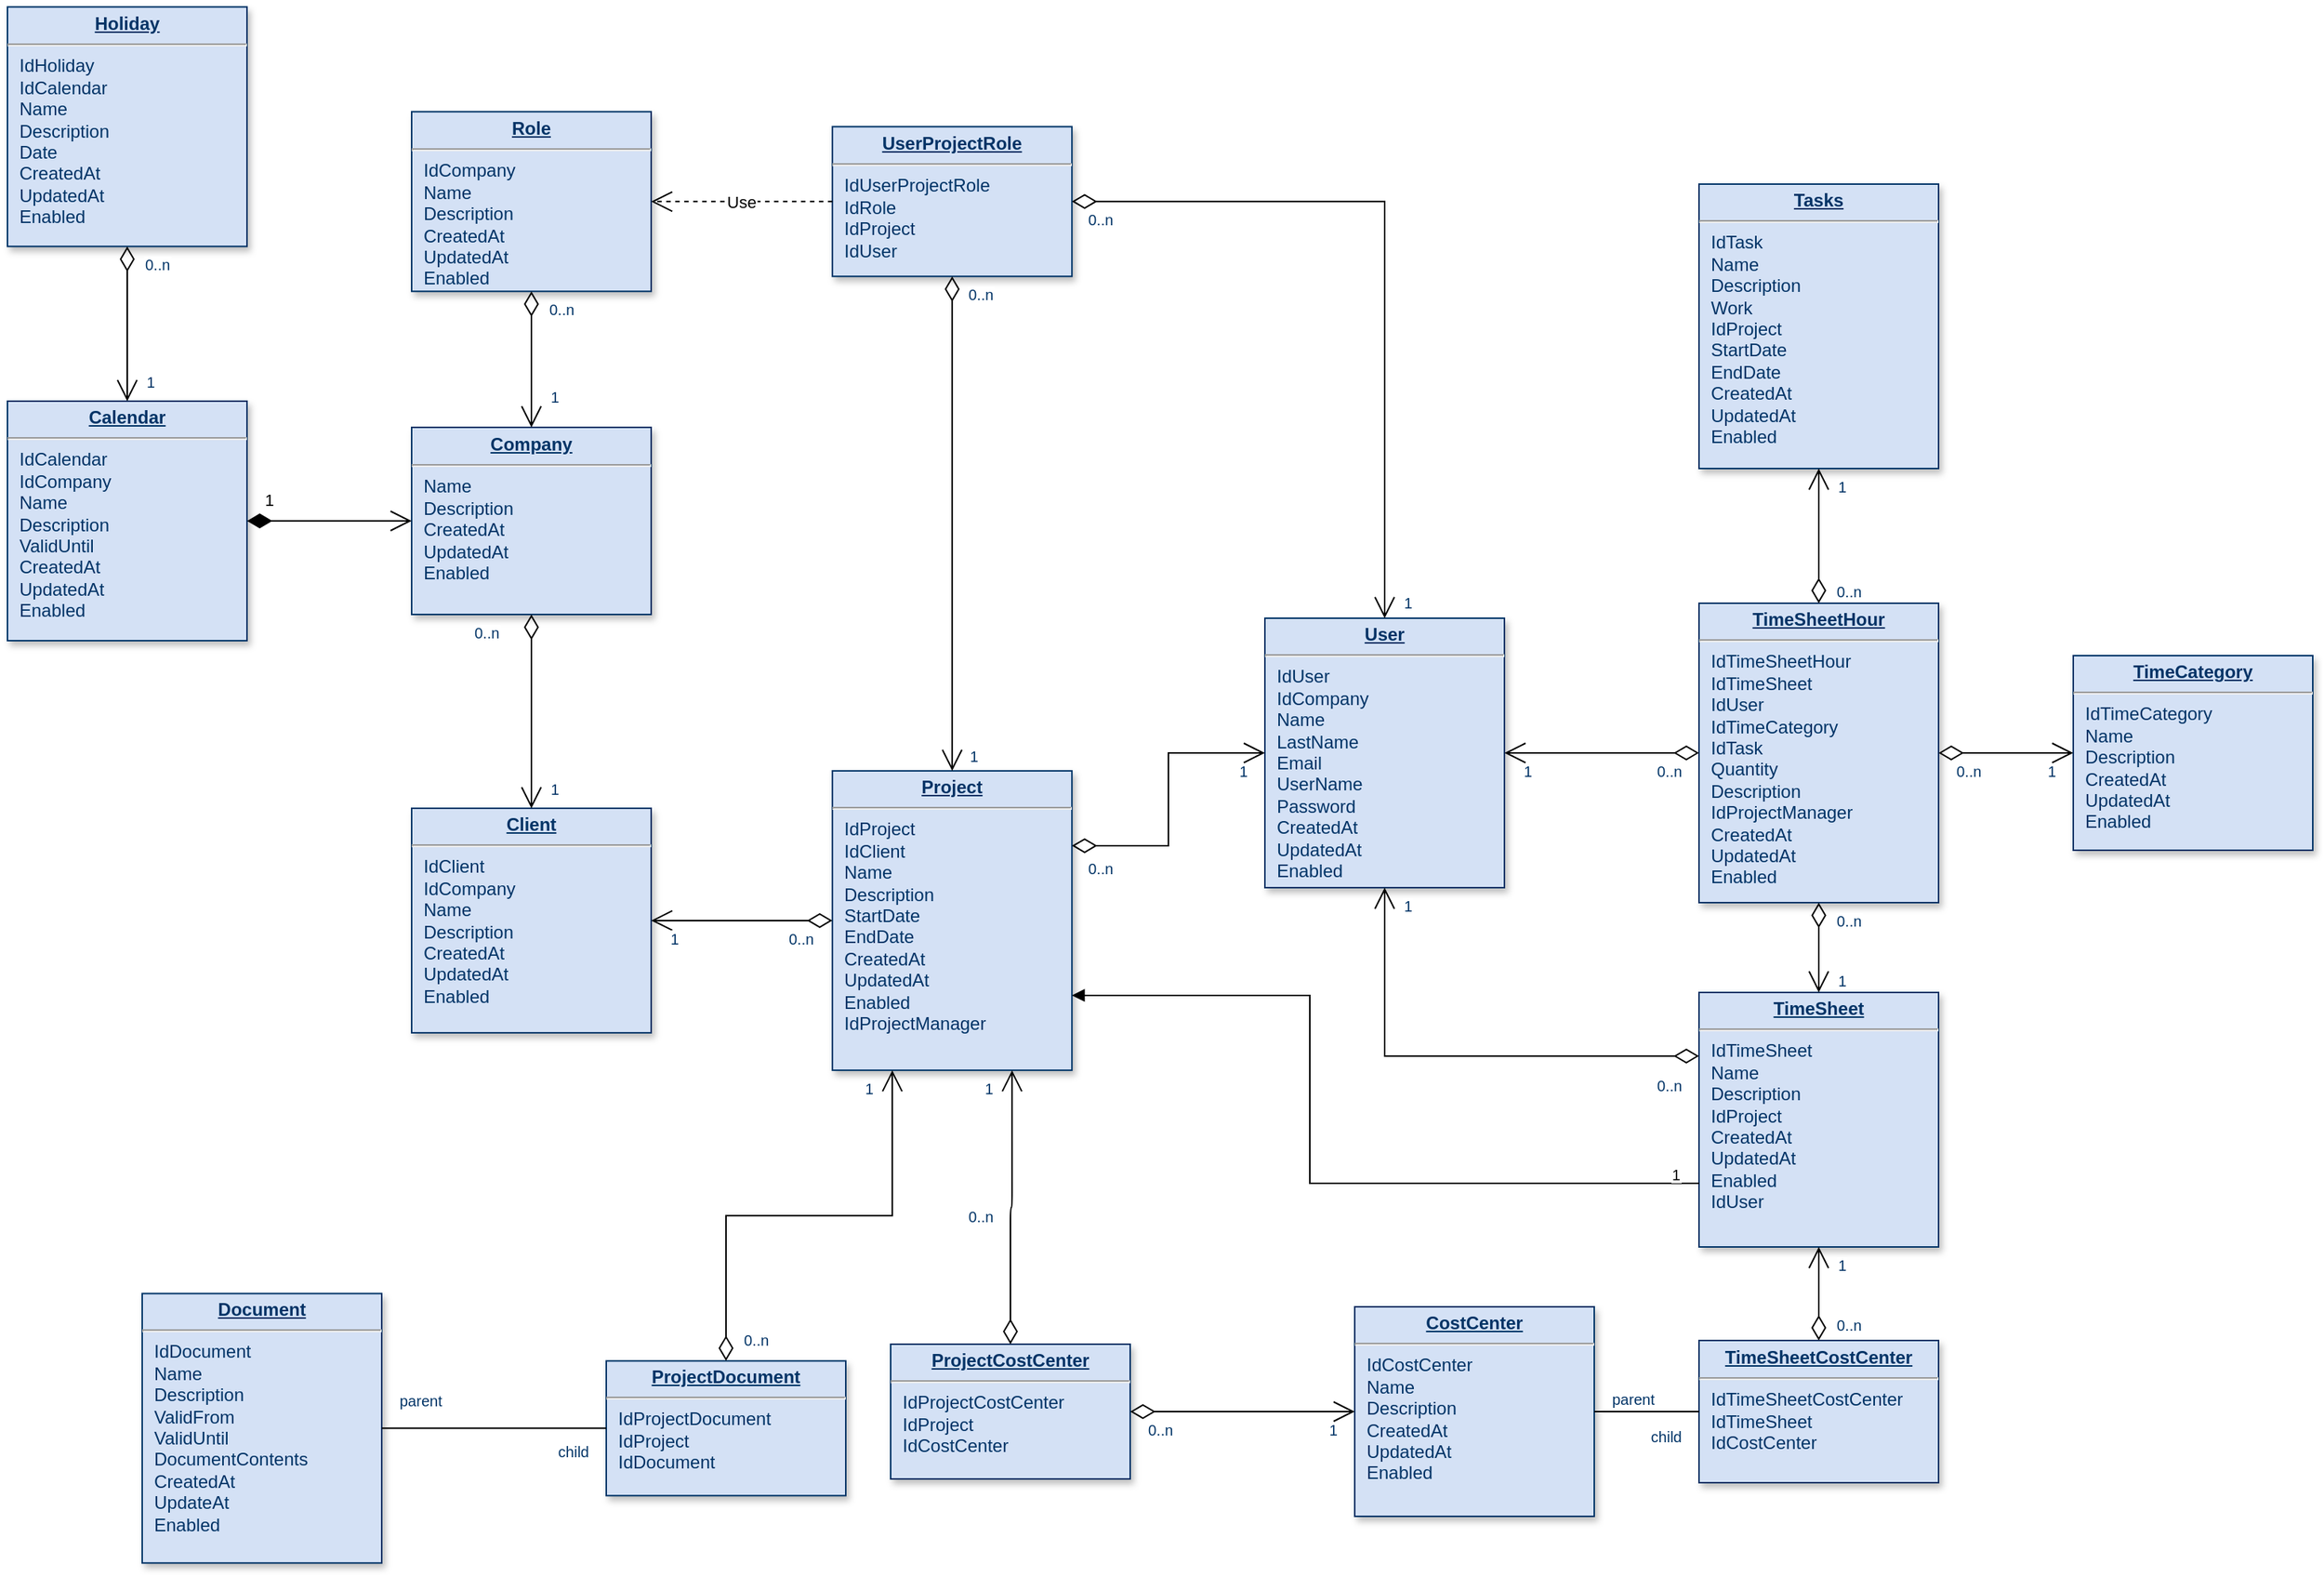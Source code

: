 <mxfile version="26.1.0" pages="3">
  <diagram id="Pd72219OY_eKcFHA6P90" name="template">
    <mxGraphModel dx="1434" dy="772" grid="1" gridSize="10" guides="1" tooltips="1" connect="1" arrows="1" fold="1" page="1" pageScale="1" pageWidth="827" pageHeight="1169" math="0" shadow="0">
      <root>
        <mxCell id="0" />
        <mxCell id="1" parent="0" />
        <mxCell id="LX1bfs59riSgKZ7wQhql-1" value="&lt;p style=&quot;margin: 0px; margin-top: 4px; text-align: center; text-decoration: underline;&quot;&gt;&lt;strong&gt;Role&lt;/strong&gt;&lt;/p&gt;&lt;hr /&gt;&lt;p style=&quot;margin: 0px; margin-left: 8px;&quot;&gt;IdCompany&lt;br /&gt;Name&lt;/p&gt;&lt;p style=&quot;margin: 0px; margin-left: 8px;&quot;&gt;Description&lt;/p&gt;&lt;p style=&quot;margin: 0px; margin-left: 8px;&quot;&gt;CreatedAt&lt;/p&gt;&lt;p style=&quot;margin: 0px; margin-left: 8px;&quot;&gt;UpdatedAt&lt;/p&gt;&lt;p style=&quot;margin: 0px; margin-left: 8px;&quot;&gt;Enabled&lt;/p&gt;" style="verticalAlign=top;align=left;overflow=fill;fontSize=12;fontFamily=Helvetica;html=1;strokeColor=#003366;shadow=1;fillColor=#D4E1F5;fontColor=#003366" vertex="1" parent="1">
          <mxGeometry x="310.0" y="91.64" width="160" height="120" as="geometry" />
        </mxCell>
        <mxCell id="LX1bfs59riSgKZ7wQhql-2" value="&lt;p style=&quot;margin: 0px; margin-top: 4px; text-align: center; text-decoration: underline;&quot;&gt;&lt;strong&gt;Company&lt;/strong&gt;&lt;/p&gt;&lt;hr /&gt;&lt;p style=&quot;margin: 0px; margin-left: 8px;&quot;&gt;Name&lt;/p&gt;&lt;p style=&quot;margin: 0px; margin-left: 8px;&quot;&gt;Description&lt;/p&gt;&lt;p style=&quot;margin: 0px; margin-left: 8px;&quot;&gt;CreatedAt&lt;/p&gt;&lt;p style=&quot;margin: 0px; margin-left: 8px;&quot;&gt;UpdatedAt&lt;/p&gt;&lt;p style=&quot;margin: 0px; margin-left: 8px;&quot;&gt;Enabled&lt;/p&gt;" style="verticalAlign=top;align=left;overflow=fill;fontSize=12;fontFamily=Helvetica;html=1;strokeColor=#003366;shadow=1;fillColor=#D4E1F5;fontColor=#003366" vertex="1" parent="1">
          <mxGeometry x="310.0" y="302.5" width="160" height="125" as="geometry" />
        </mxCell>
        <mxCell id="LX1bfs59riSgKZ7wQhql-3" value="&lt;p style=&quot;margin: 0px; margin-top: 4px; text-align: center; text-decoration: underline;&quot;&gt;&lt;strong&gt;Calendar&lt;/strong&gt;&lt;/p&gt;&lt;hr /&gt;&lt;p style=&quot;margin: 0px; margin-left: 8px;&quot;&gt;IdCalendar&lt;/p&gt;&lt;p style=&quot;margin: 0px; margin-left: 8px;&quot;&gt;IdCompany&lt;/p&gt;&lt;p style=&quot;margin: 0px; margin-left: 8px;&quot;&gt;Name&lt;/p&gt;&lt;p style=&quot;margin: 0px; margin-left: 8px;&quot;&gt;Description&lt;/p&gt;&lt;p style=&quot;margin: 0px; margin-left: 8px;&quot;&gt;ValidUntil&lt;/p&gt;&lt;p style=&quot;margin: 0px; margin-left: 8px;&quot;&gt;CreatedAt&lt;/p&gt;&lt;p style=&quot;margin: 0px; margin-left: 8px;&quot;&gt;UpdatedAt&lt;/p&gt;&lt;p style=&quot;margin: 0px; margin-left: 8px;&quot;&gt;Enabled&lt;/p&gt;" style="verticalAlign=top;align=left;overflow=fill;fontSize=12;fontFamily=Helvetica;html=1;strokeColor=#003366;shadow=1;fillColor=#D4E1F5;fontColor=#003366" vertex="1" parent="1">
          <mxGeometry x="40.0" y="285.0" width="160" height="160" as="geometry" />
        </mxCell>
        <mxCell id="LX1bfs59riSgKZ7wQhql-4" value="&lt;p style=&quot;margin: 0px; margin-top: 4px; text-align: center; text-decoration: underline;&quot;&gt;&lt;strong&gt;User&lt;/strong&gt;&lt;/p&gt;&lt;hr /&gt;&lt;p style=&quot;margin: 0px; margin-left: 8px;&quot;&gt;IdUser&lt;/p&gt;&lt;p style=&quot;margin: 0px; margin-left: 8px;&quot;&gt;IdCompany&lt;/p&gt;&lt;p style=&quot;margin: 0px; margin-left: 8px;&quot;&gt;Name&lt;/p&gt;&lt;p style=&quot;margin: 0px; margin-left: 8px;&quot;&gt;LastName&lt;/p&gt;&lt;p style=&quot;margin: 0px; margin-left: 8px;&quot;&gt;Email&lt;/p&gt;&lt;p style=&quot;margin: 0px; margin-left: 8px;&quot;&gt;UserName&lt;/p&gt;&lt;p style=&quot;margin: 0px; margin-left: 8px;&quot;&gt;Password&lt;/p&gt;&lt;p style=&quot;margin: 0px; margin-left: 8px;&quot;&gt;CreatedAt&lt;/p&gt;&lt;p style=&quot;margin: 0px; margin-left: 8px;&quot;&gt;UpdatedAt&lt;/p&gt;&lt;p style=&quot;margin: 0px; margin-left: 8px;&quot;&gt;Enabled&lt;/p&gt;" style="verticalAlign=top;align=left;overflow=fill;fontSize=12;fontFamily=Helvetica;html=1;strokeColor=#003366;shadow=1;fillColor=#D4E1F5;fontColor=#003366" vertex="1" parent="1">
          <mxGeometry x="880.0" y="430" width="160.0" height="180" as="geometry" />
        </mxCell>
        <mxCell id="LX1bfs59riSgKZ7wQhql-5" value="&lt;p style=&quot;margin: 0px; margin-top: 4px; text-align: center; text-decoration: underline;&quot;&gt;&lt;strong&gt;UserProjectRole&lt;/strong&gt;&lt;/p&gt;&lt;hr /&gt;&lt;p style=&quot;margin: 0px; margin-left: 8px;&quot;&gt;IdUserProjectRole&lt;/p&gt;&lt;p style=&quot;margin: 0px; margin-left: 8px;&quot;&gt;IdRole&lt;/p&gt;&lt;p style=&quot;margin: 0px; margin-left: 8px;&quot;&gt;IdProject&lt;/p&gt;&lt;p style=&quot;margin: 0px; margin-left: 8px;&quot;&gt;IdUser&lt;/p&gt;" style="verticalAlign=top;align=left;overflow=fill;fontSize=12;fontFamily=Helvetica;html=1;strokeColor=#003366;shadow=1;fillColor=#D4E1F5;fontColor=#003366" vertex="1" parent="1">
          <mxGeometry x="591.08" y="101.64" width="160" height="100" as="geometry" />
        </mxCell>
        <mxCell id="LX1bfs59riSgKZ7wQhql-6" value="&lt;p style=&quot;margin: 0px; margin-top: 4px; text-align: center; text-decoration: underline;&quot;&gt;&lt;strong&gt;Client&lt;/strong&gt;&lt;/p&gt;&lt;hr /&gt;&lt;p style=&quot;margin: 0px; margin-left: 8px;&quot;&gt;IdClient&lt;/p&gt;&lt;p style=&quot;margin: 0px; margin-left: 8px;&quot;&gt;IdCompany&lt;/p&gt;&lt;p style=&quot;margin: 0px; margin-left: 8px;&quot;&gt;Name&lt;/p&gt;&lt;p style=&quot;margin: 0px; margin-left: 8px;&quot;&gt;Description&lt;/p&gt;&lt;p style=&quot;margin: 0px; margin-left: 8px;&quot;&gt;CreatedAt&lt;/p&gt;&lt;p style=&quot;margin: 0px; margin-left: 8px;&quot;&gt;UpdatedAt&lt;/p&gt;&lt;p style=&quot;margin: 0px; margin-left: 8px;&quot;&gt;Enabled&lt;/p&gt;" style="verticalAlign=top;align=left;overflow=fill;fontSize=12;fontFamily=Helvetica;html=1;strokeColor=#003366;shadow=1;fillColor=#D4E1F5;fontColor=#003366" vertex="1" parent="1">
          <mxGeometry x="310.0" y="556.96" width="160" height="150" as="geometry" />
        </mxCell>
        <mxCell id="LX1bfs59riSgKZ7wQhql-7" value="&lt;p style=&quot;margin: 0px; margin-top: 4px; text-align: center; text-decoration: underline;&quot;&gt;&lt;strong&gt;Holiday&lt;/strong&gt;&lt;/p&gt;&lt;hr /&gt;&lt;p style=&quot;margin: 0px; margin-left: 8px;&quot;&gt;IdHoliday&lt;/p&gt;&lt;p style=&quot;margin: 0px; margin-left: 8px;&quot;&gt;IdCalendar&lt;/p&gt;&lt;p style=&quot;margin: 0px; margin-left: 8px;&quot;&gt;Name&lt;/p&gt;&lt;p style=&quot;margin: 0px; margin-left: 8px;&quot;&gt;Description&lt;/p&gt;&lt;p style=&quot;margin: 0px; margin-left: 8px;&quot;&gt;Date&lt;/p&gt;&lt;p style=&quot;margin: 0px; margin-left: 8px;&quot;&gt;CreatedAt&lt;/p&gt;&lt;p style=&quot;margin: 0px; margin-left: 8px;&quot;&gt;UpdatedAt&lt;/p&gt;&lt;p style=&quot;margin: 0px; margin-left: 8px;&quot;&gt;Enabled&lt;/p&gt;" style="verticalAlign=top;align=left;overflow=fill;fontSize=12;fontFamily=Helvetica;html=1;strokeColor=#003366;shadow=1;fillColor=#D4E1F5;fontColor=#003366" vertex="1" parent="1">
          <mxGeometry x="40.0" y="21.64" width="160" height="160" as="geometry" />
        </mxCell>
        <mxCell id="LX1bfs59riSgKZ7wQhql-8" value="&lt;p style=&quot;margin: 0px; margin-top: 4px; text-align: center; text-decoration: underline;&quot;&gt;&lt;strong&gt;TimeSheet&lt;/strong&gt;&lt;/p&gt;&lt;hr /&gt;&lt;p style=&quot;margin: 0px; margin-left: 8px;&quot;&gt;IdTimeSheet&lt;/p&gt;&lt;p style=&quot;margin: 0px; margin-left: 8px;&quot;&gt;Name&lt;/p&gt;&lt;p style=&quot;margin: 0px; margin-left: 8px;&quot;&gt;Description&lt;/p&gt;&lt;p style=&quot;margin: 0px; margin-left: 8px;&quot;&gt;IdProject&lt;/p&gt;&lt;p style=&quot;margin: 0px; margin-left: 8px;&quot;&gt;CreatedAt&lt;/p&gt;&lt;p style=&quot;margin: 0px; margin-left: 8px;&quot;&gt;UpdatedAt&lt;/p&gt;&lt;p style=&quot;margin: 0px; margin-left: 8px;&quot;&gt;Enabled&lt;/p&gt;&lt;p style=&quot;margin: 0px; margin-left: 8px;&quot;&gt;IdUser&lt;/p&gt;" style="verticalAlign=top;align=left;overflow=fill;fontSize=12;fontFamily=Helvetica;html=1;strokeColor=#003366;shadow=1;fillColor=#D4E1F5;fontColor=#003366" vertex="1" parent="1">
          <mxGeometry x="1170" y="680" width="160" height="170" as="geometry" />
        </mxCell>
        <mxCell id="LX1bfs59riSgKZ7wQhql-9" value="&lt;p style=&quot;margin: 0px; margin-top: 4px; text-align: center; text-decoration: underline;&quot;&gt;&lt;strong&gt;TimeSheetHour&lt;/strong&gt;&lt;/p&gt;&lt;hr /&gt;&lt;p style=&quot;margin: 0px; margin-left: 8px;&quot;&gt;IdTimeSheetHour&lt;br /&gt;IdTimeSheet&lt;/p&gt;&lt;p style=&quot;margin: 0px; margin-left: 8px;&quot;&gt;IdUser&lt;/p&gt;&lt;p style=&quot;margin: 0px; margin-left: 8px;&quot;&gt;IdTimeCategory&lt;/p&gt;&lt;p style=&quot;margin: 0px; margin-left: 8px;&quot;&gt;IdTask&lt;/p&gt;&lt;p style=&quot;margin: 0px; margin-left: 8px;&quot;&gt;Quantity&lt;/p&gt;&lt;p style=&quot;margin: 0px; margin-left: 8px;&quot;&gt;Description&lt;/p&gt;&lt;p style=&quot;margin: 0px; margin-left: 8px;&quot;&gt;IdProjectManager&lt;/p&gt;&lt;p style=&quot;margin: 0px; margin-left: 8px;&quot;&gt;CreatedAt&lt;/p&gt;&lt;p style=&quot;margin: 0px; margin-left: 8px;&quot;&gt;UpdatedAt&lt;/p&gt;&lt;p style=&quot;margin: 0px; margin-left: 8px;&quot;&gt;Enabled&lt;/p&gt;" style="verticalAlign=top;align=left;overflow=fill;fontSize=12;fontFamily=Helvetica;html=1;strokeColor=#003366;shadow=1;fillColor=#D4E1F5;fontColor=#003366" vertex="1" parent="1">
          <mxGeometry x="1170" y="420.0" width="160" height="200" as="geometry" />
        </mxCell>
        <mxCell id="LX1bfs59riSgKZ7wQhql-10" value="&lt;p style=&quot;margin: 0px; margin-top: 4px; text-align: center; text-decoration: underline;&quot;&gt;&lt;strong&gt;Document&lt;/strong&gt;&lt;/p&gt;&lt;hr /&gt;&lt;p style=&quot;margin: 0px; margin-left: 8px;&quot;&gt;IdDocument&lt;/p&gt;&lt;p style=&quot;margin: 0px; margin-left: 8px;&quot;&gt;Name&lt;/p&gt;&lt;p style=&quot;margin: 0px; margin-left: 8px;&quot;&gt;Description&lt;/p&gt;&lt;p style=&quot;margin: 0px; margin-left: 8px;&quot;&gt;ValidFrom&lt;/p&gt;&lt;p style=&quot;margin: 0px; margin-left: 8px;&quot;&gt;ValidUntil&lt;/p&gt;&lt;p style=&quot;margin: 0px; margin-left: 8px;&quot;&gt;DocumentContents&lt;/p&gt;&lt;p style=&quot;margin: 0px; margin-left: 8px;&quot;&gt;CreatedAt&lt;/p&gt;&lt;p style=&quot;margin: 0px; margin-left: 8px;&quot;&gt;UpdateAt&lt;/p&gt;&lt;p style=&quot;margin: 0px; margin-left: 8px;&quot;&gt;Enabled&lt;/p&gt;" style="verticalAlign=top;align=left;overflow=fill;fontSize=12;fontFamily=Helvetica;html=1;strokeColor=#003366;shadow=1;fillColor=#D4E1F5;fontColor=#003366" vertex="1" parent="1">
          <mxGeometry x="130.0" y="881.16" width="160" height="180" as="geometry" />
        </mxCell>
        <mxCell id="LX1bfs59riSgKZ7wQhql-11" value="&lt;p style=&quot;margin: 0px; margin-top: 4px; text-align: center; text-decoration: underline;&quot;&gt;&lt;strong&gt;Project&lt;/strong&gt;&lt;/p&gt;&lt;hr /&gt;&lt;p style=&quot;margin: 0px; margin-left: 8px;&quot;&gt;IdProject&lt;/p&gt;&lt;p style=&quot;margin: 0px; margin-left: 8px;&quot;&gt;IdClient&lt;/p&gt;&lt;p style=&quot;margin: 0px; margin-left: 8px;&quot;&gt;Name&lt;/p&gt;&lt;p style=&quot;margin: 0px; margin-left: 8px;&quot;&gt;Description&lt;/p&gt;&lt;p style=&quot;margin: 0px; margin-left: 8px;&quot;&gt;StartDate&lt;/p&gt;&lt;p style=&quot;margin: 0px; margin-left: 8px;&quot;&gt;EndDate&lt;/p&gt;&lt;p style=&quot;margin: 0px; margin-left: 8px;&quot;&gt;CreatedAt&lt;/p&gt;&lt;p style=&quot;margin: 0px; margin-left: 8px;&quot;&gt;UpdatedAt&lt;/p&gt;&lt;p style=&quot;margin: 0px; margin-left: 8px;&quot;&gt;Enabled&lt;br /&gt;IdProjectManager&lt;/p&gt;" style="verticalAlign=top;align=left;overflow=fill;fontSize=12;fontFamily=Helvetica;html=1;strokeColor=#003366;shadow=1;fillColor=#D4E1F5;fontColor=#003366" vertex="1" parent="1">
          <mxGeometry x="591.08" y="531.96" width="160" height="200" as="geometry" />
        </mxCell>
        <mxCell id="LX1bfs59riSgKZ7wQhql-12" value="&lt;p style=&quot;margin: 0px; margin-top: 4px; text-align: center; text-decoration: underline;&quot;&gt;&lt;strong&gt;TimeCategory&lt;/strong&gt;&lt;/p&gt;&lt;hr /&gt;&lt;p style=&quot;margin: 0px; margin-left: 8px;&quot;&gt;IdTimeCategory&lt;/p&gt;&lt;p style=&quot;margin: 0px; margin-left: 8px;&quot;&gt;Name&lt;/p&gt;&lt;p style=&quot;margin: 0px; margin-left: 8px;&quot;&gt;Description&lt;/p&gt;&lt;p style=&quot;margin: 0px; margin-left: 8px;&quot;&gt;CreatedAt&lt;/p&gt;&lt;p style=&quot;margin: 0px; margin-left: 8px;&quot;&gt;UpdatedAt&lt;/p&gt;&lt;p style=&quot;margin: 0px; margin-left: 8px;&quot;&gt;Enabled&lt;/p&gt;" style="verticalAlign=top;align=left;overflow=fill;fontSize=12;fontFamily=Helvetica;html=1;strokeColor=#003366;shadow=1;fillColor=#D4E1F5;fontColor=#003366" vertex="1" parent="1">
          <mxGeometry x="1420.0" y="455.0" width="160" height="130" as="geometry" />
        </mxCell>
        <mxCell id="LX1bfs59riSgKZ7wQhql-13" value="&lt;p style=&quot;margin: 0px; margin-top: 4px; text-align: center; text-decoration: underline;&quot;&gt;&lt;strong&gt;TimeSheetCostCenter&lt;/strong&gt;&lt;/p&gt;&lt;hr /&gt;&lt;p style=&quot;margin: 0px; margin-left: 8px;&quot;&gt;IdTimeSheetCostCenter&lt;/p&gt;&lt;p style=&quot;margin: 0px; margin-left: 8px;&quot;&gt;IdTimeSheet&lt;/p&gt;&lt;p style=&quot;margin: 0px; margin-left: 8px;&quot;&gt;IdCostCenter&lt;/p&gt;" style="verticalAlign=top;align=left;overflow=fill;fontSize=12;fontFamily=Helvetica;html=1;strokeColor=#003366;shadow=1;fillColor=#D4E1F5;fontColor=#003366" vertex="1" parent="1">
          <mxGeometry x="1170" y="912.5" width="160" height="95" as="geometry" />
        </mxCell>
        <mxCell id="LX1bfs59riSgKZ7wQhql-14" value="&lt;p style=&quot;margin: 0px; margin-top: 4px; text-align: center; text-decoration: underline;&quot;&gt;&lt;strong&gt;CostCenter&lt;/strong&gt;&lt;/p&gt;&lt;hr /&gt;&lt;p style=&quot;margin: 0px; margin-left: 8px;&quot;&gt;IdCostCenter&lt;/p&gt;&lt;p style=&quot;margin: 0px; margin-left: 8px;&quot;&gt;Name&lt;/p&gt;&lt;p style=&quot;margin: 0px; margin-left: 8px;&quot;&gt;Description&lt;/p&gt;&lt;p style=&quot;margin: 0px; margin-left: 8px;&quot;&gt;CreatedAt&lt;/p&gt;&lt;p style=&quot;margin: 0px; margin-left: 8px;&quot;&gt;UpdatedAt&lt;/p&gt;&lt;p style=&quot;margin: 0px; margin-left: 8px;&quot;&gt;Enabled&lt;/p&gt;" style="verticalAlign=top;align=left;overflow=fill;fontSize=12;fontFamily=Helvetica;html=1;strokeColor=#003366;shadow=1;fillColor=#D4E1F5;fontColor=#003366" vertex="1" parent="1">
          <mxGeometry x="940.0" y="890.0" width="160" height="140" as="geometry" />
        </mxCell>
        <mxCell id="LX1bfs59riSgKZ7wQhql-15" value="&lt;p style=&quot;margin: 0px; margin-top: 4px; text-align: center; text-decoration: underline;&quot;&gt;&lt;strong&gt;ProjectCostCenter&lt;/strong&gt;&lt;/p&gt;&lt;hr /&gt;&lt;p style=&quot;margin: 0px; margin-left: 8px;&quot;&gt;IdProjectCostCenter&lt;/p&gt;&lt;p style=&quot;margin: 0px; margin-left: 8px;&quot;&gt;IdProject&lt;/p&gt;&lt;p style=&quot;margin: 0px; margin-left: 8px;&quot;&gt;IdCostCenter&lt;/p&gt;" style="verticalAlign=top;align=left;overflow=fill;fontSize=12;fontFamily=Helvetica;html=1;strokeColor=#003366;shadow=1;fillColor=#D4E1F5;fontColor=#003366" vertex="1" parent="1">
          <mxGeometry x="630" y="915.0" width="160" height="90" as="geometry" />
        </mxCell>
        <mxCell id="LX1bfs59riSgKZ7wQhql-16" value="&lt;p style=&quot;margin: 0px ; margin-top: 4px ; text-align: center ; text-decoration: underline&quot;&gt;&lt;strong&gt;ProjectDocument&lt;/strong&gt;&lt;/p&gt;&lt;hr&gt;&lt;p style=&quot;margin: 0px ; margin-left: 8px&quot;&gt;IdProjectDocument&lt;/p&gt;&lt;p style=&quot;margin: 0px ; margin-left: 8px&quot;&gt;IdProject&lt;/p&gt;&lt;p style=&quot;margin: 0px ; margin-left: 8px&quot;&gt;IdDocument&lt;/p&gt;" style="verticalAlign=top;align=left;overflow=fill;fontSize=12;fontFamily=Helvetica;html=1;strokeColor=#003366;shadow=1;fillColor=#D4E1F5;fontColor=#003366" vertex="1" parent="1">
          <mxGeometry x="440.0" y="926.16" width="160" height="90" as="geometry" />
        </mxCell>
        <mxCell id="LX1bfs59riSgKZ7wQhql-17" value="&lt;p style=&quot;margin: 0px; margin-top: 4px; text-align: center; text-decoration: underline;&quot;&gt;&lt;strong&gt;Tasks&lt;/strong&gt;&lt;/p&gt;&lt;hr /&gt;&lt;p style=&quot;margin: 0px; margin-left: 8px;&quot;&gt;IdTask&lt;/p&gt;&lt;p style=&quot;margin: 0px; margin-left: 8px;&quot;&gt;Name&lt;/p&gt;&lt;p style=&quot;margin: 0px; margin-left: 8px;&quot;&gt;Description&lt;/p&gt;&lt;p style=&quot;margin: 0px; margin-left: 8px;&quot;&gt;Work&lt;/p&gt;&lt;p style=&quot;margin: 0px; margin-left: 8px;&quot;&gt;IdProject&lt;/p&gt;&lt;p style=&quot;margin: 0px; margin-left: 8px;&quot;&gt;StartDate&lt;/p&gt;&lt;p style=&quot;margin: 0px; margin-left: 8px;&quot;&gt;EndDate&lt;/p&gt;&lt;p style=&quot;margin: 0px; margin-left: 8px;&quot;&gt;CreatedAt&lt;/p&gt;&lt;p style=&quot;margin: 0px; margin-left: 8px;&quot;&gt;UpdatedAt&lt;/p&gt;&lt;p style=&quot;margin: 0px; margin-left: 8px;&quot;&gt;Enabled&lt;/p&gt;" style="verticalAlign=top;align=left;overflow=fill;fontSize=12;fontFamily=Helvetica;html=1;strokeColor=#003366;shadow=1;fillColor=#D4E1F5;fontColor=#003366" vertex="1" parent="1">
          <mxGeometry x="1170" y="140.0" width="160" height="190" as="geometry" />
        </mxCell>
        <mxCell id="LX1bfs59riSgKZ7wQhql-18" value="" style="endArrow=open;endSize=12;startArrow=diamondThin;startSize=14;startFill=0;edgeStyle=orthogonalEdgeStyle;" edge="1" parent="1" source="LX1bfs59riSgKZ7wQhql-1" target="LX1bfs59riSgKZ7wQhql-2">
          <mxGeometry y="160" as="geometry">
            <mxPoint y="160" as="sourcePoint" />
            <mxPoint x="160" y="160" as="targetPoint" />
          </mxGeometry>
        </mxCell>
        <mxCell id="LX1bfs59riSgKZ7wQhql-19" value="0..n" style="resizable=0;align=left;verticalAlign=top;labelBackgroundColor=#ffffff;fontSize=10;strokeColor=#003366;shadow=1;fillColor=#D4E1F5;fontColor=#003366" connectable="0" vertex="1" parent="LX1bfs59riSgKZ7wQhql-18">
          <mxGeometry x="-1" relative="1" as="geometry">
            <mxPoint x="10" as="offset" />
          </mxGeometry>
        </mxCell>
        <mxCell id="LX1bfs59riSgKZ7wQhql-20" value="1" style="resizable=0;align=right;verticalAlign=top;labelBackgroundColor=#ffffff;fontSize=10;strokeColor=#003366;shadow=1;fillColor=#D4E1F5;fontColor=#003366" connectable="0" vertex="1" parent="LX1bfs59riSgKZ7wQhql-18">
          <mxGeometry x="1" relative="1" as="geometry">
            <mxPoint x="590" y="105" as="offset" />
          </mxGeometry>
        </mxCell>
        <mxCell id="LX1bfs59riSgKZ7wQhql-21" value="" style="endArrow=open;endSize=12;startArrow=diamondThin;startSize=14;startFill=0;edgeStyle=orthogonalEdgeStyle;rounded=0" edge="1" parent="1" source="LX1bfs59riSgKZ7wQhql-5" target="LX1bfs59riSgKZ7wQhql-4">
          <mxGeometry x="519.36" y="180" as="geometry">
            <mxPoint x="519.36" y="180" as="sourcePoint" />
            <mxPoint x="679.36" y="180" as="targetPoint" />
          </mxGeometry>
        </mxCell>
        <mxCell id="LX1bfs59riSgKZ7wQhql-22" value="0..n" style="resizable=0;align=left;verticalAlign=top;labelBackgroundColor=#ffffff;fontSize=10;strokeColor=#003366;shadow=1;fillColor=#D4E1F5;fontColor=#003366" connectable="0" vertex="1" parent="LX1bfs59riSgKZ7wQhql-21">
          <mxGeometry x="-1" relative="1" as="geometry">
            <mxPoint x="8.92" as="offset" />
          </mxGeometry>
        </mxCell>
        <mxCell id="LX1bfs59riSgKZ7wQhql-23" value="1" style="resizable=0;align=right;verticalAlign=top;labelBackgroundColor=#ffffff;fontSize=10;strokeColor=#003366;shadow=1;fillColor=#D4E1F5;fontColor=#003366" connectable="0" vertex="1" parent="LX1bfs59riSgKZ7wQhql-21">
          <mxGeometry x="1" relative="1" as="geometry">
            <mxPoint x="-550" y="-160.0" as="offset" />
          </mxGeometry>
        </mxCell>
        <mxCell id="LX1bfs59riSgKZ7wQhql-24" value="" style="endArrow=open;endSize=12;startArrow=diamondThin;startSize=14;startFill=0;edgeStyle=orthogonalEdgeStyle;exitX=1;exitY=0.25;rounded=0" edge="1" parent="1" source="LX1bfs59riSgKZ7wQhql-11" target="LX1bfs59riSgKZ7wQhql-4">
          <mxGeometry x="769.36" y="450" as="geometry">
            <mxPoint x="769.36" y="450" as="sourcePoint" />
            <mxPoint x="929.36" y="450" as="targetPoint" />
          </mxGeometry>
        </mxCell>
        <mxCell id="LX1bfs59riSgKZ7wQhql-25" value="0..n" style="resizable=0;align=left;verticalAlign=top;labelBackgroundColor=#ffffff;fontSize=10;strokeColor=#003366;shadow=1;fillColor=#D4E1F5;fontColor=#003366" connectable="0" vertex="1" parent="LX1bfs59riSgKZ7wQhql-24">
          <mxGeometry x="-1" relative="1" as="geometry">
            <mxPoint x="8.92" y="3.04" as="offset" />
          </mxGeometry>
        </mxCell>
        <mxCell id="LX1bfs59riSgKZ7wQhql-26" value="1" style="resizable=0;align=right;verticalAlign=top;labelBackgroundColor=#ffffff;fontSize=10;strokeColor=#003366;shadow=1;fillColor=#D4E1F5;fontColor=#003366" connectable="0" vertex="1" parent="LX1bfs59riSgKZ7wQhql-24">
          <mxGeometry x="1" relative="1" as="geometry">
            <mxPoint x="-10" as="offset" />
          </mxGeometry>
        </mxCell>
        <mxCell id="LX1bfs59riSgKZ7wQhql-27" value="" style="endArrow=open;endSize=12;startArrow=diamondThin;startSize=14;startFill=0;edgeStyle=orthogonalEdgeStyle" edge="1" parent="1" source="LX1bfs59riSgKZ7wQhql-5" target="LX1bfs59riSgKZ7wQhql-11">
          <mxGeometry x="389.36" y="350" as="geometry">
            <mxPoint x="389.36" y="350" as="sourcePoint" />
            <mxPoint x="549.36" y="350" as="targetPoint" />
          </mxGeometry>
        </mxCell>
        <mxCell id="LX1bfs59riSgKZ7wQhql-28" value="0..n" style="resizable=0;align=left;verticalAlign=top;labelBackgroundColor=#ffffff;fontSize=10;strokeColor=#003366;shadow=1;fillColor=#D4E1F5;fontColor=#003366" connectable="0" vertex="1" parent="LX1bfs59riSgKZ7wQhql-27">
          <mxGeometry x="-1" relative="1" as="geometry">
            <mxPoint x="8.92" as="offset" />
          </mxGeometry>
        </mxCell>
        <mxCell id="LX1bfs59riSgKZ7wQhql-29" value="1" style="resizable=0;align=right;verticalAlign=top;labelBackgroundColor=#ffffff;fontSize=10;strokeColor=#003366;shadow=1;fillColor=#D4E1F5;fontColor=#003366" connectable="0" vertex="1" parent="LX1bfs59riSgKZ7wQhql-27">
          <mxGeometry x="1" relative="1" as="geometry">
            <mxPoint x="18.92" y="-21.96" as="offset" />
          </mxGeometry>
        </mxCell>
        <mxCell id="LX1bfs59riSgKZ7wQhql-30" value="" style="endArrow=open;endSize=12;startArrow=diamondThin;startSize=14;startFill=0;edgeStyle=orthogonalEdgeStyle;exitX=0;exitY=0.25;rounded=0" edge="1" parent="1" source="LX1bfs59riSgKZ7wQhql-8" target="LX1bfs59riSgKZ7wQhql-4">
          <mxGeometry x="1209.36" y="170" as="geometry">
            <mxPoint x="1209.36" y="170" as="sourcePoint" />
            <mxPoint x="1369.36" y="170" as="targetPoint" />
          </mxGeometry>
        </mxCell>
        <mxCell id="LX1bfs59riSgKZ7wQhql-31" value="0..n" style="resizable=0;align=left;verticalAlign=top;labelBackgroundColor=#ffffff;fontSize=10;strokeColor=#003366;shadow=1;fillColor=#D4E1F5;fontColor=#003366" connectable="0" vertex="1" parent="LX1bfs59riSgKZ7wQhql-30">
          <mxGeometry x="-1" relative="1" as="geometry">
            <mxPoint x="-30" y="7.5" as="offset" />
          </mxGeometry>
        </mxCell>
        <mxCell id="LX1bfs59riSgKZ7wQhql-32" value="1" style="resizable=0;align=right;verticalAlign=top;labelBackgroundColor=#ffffff;fontSize=10;strokeColor=#003366;shadow=1;fillColor=#D4E1F5;fontColor=#003366" connectable="0" vertex="1" parent="LX1bfs59riSgKZ7wQhql-30">
          <mxGeometry x="1" relative="1" as="geometry">
            <mxPoint x="20" as="offset" />
          </mxGeometry>
        </mxCell>
        <mxCell id="LX1bfs59riSgKZ7wQhql-33" value="" style="endArrow=open;endSize=12;startArrow=diamondThin;startSize=14;startFill=0;edgeStyle=orthogonalEdgeStyle" edge="1" parent="1" source="LX1bfs59riSgKZ7wQhql-9" target="LX1bfs59riSgKZ7wQhql-8">
          <mxGeometry x="1269.36" y="180" as="geometry">
            <mxPoint x="1269.36" y="180" as="sourcePoint" />
            <mxPoint x="1429.36" y="180" as="targetPoint" />
          </mxGeometry>
        </mxCell>
        <mxCell id="LX1bfs59riSgKZ7wQhql-34" value="0..n" style="resizable=0;align=left;verticalAlign=top;labelBackgroundColor=#ffffff;fontSize=10;strokeColor=#003366;shadow=1;fillColor=#D4E1F5;fontColor=#003366" connectable="0" vertex="1" parent="LX1bfs59riSgKZ7wQhql-33">
          <mxGeometry x="-1" relative="1" as="geometry">
            <mxPoint x="10" as="offset" />
          </mxGeometry>
        </mxCell>
        <mxCell id="LX1bfs59riSgKZ7wQhql-35" value="1" style="resizable=0;align=right;verticalAlign=top;labelBackgroundColor=#ffffff;fontSize=10;strokeColor=#003366;shadow=1;fillColor=#D4E1F5;fontColor=#003366" connectable="0" vertex="1" parent="LX1bfs59riSgKZ7wQhql-33">
          <mxGeometry x="1" relative="1" as="geometry">
            <mxPoint x="20" y="-20" as="offset" />
          </mxGeometry>
        </mxCell>
        <mxCell id="LX1bfs59riSgKZ7wQhql-36" value="" style="endArrow=open;endSize=12;startArrow=diamondThin;startSize=14;startFill=0;edgeStyle=orthogonalEdgeStyle;entryX=0.75;entryY=1" edge="1" parent="1" source="LX1bfs59riSgKZ7wQhql-15" target="LX1bfs59riSgKZ7wQhql-11">
          <mxGeometry x="479.36" y="790" as="geometry">
            <mxPoint x="479.36" y="790" as="sourcePoint" />
            <mxPoint x="639.36" y="790" as="targetPoint" />
          </mxGeometry>
        </mxCell>
        <mxCell id="LX1bfs59riSgKZ7wQhql-37" value="0..n" style="resizable=0;align=left;verticalAlign=top;labelBackgroundColor=#ffffff;fontSize=10;strokeColor=#003366;shadow=1;fillColor=#D4E1F5;fontColor=#003366" connectable="0" vertex="1" parent="LX1bfs59riSgKZ7wQhql-36">
          <mxGeometry x="-1" relative="1" as="geometry">
            <mxPoint x="-30" y="-97.5" as="offset" />
          </mxGeometry>
        </mxCell>
        <mxCell id="LX1bfs59riSgKZ7wQhql-38" value="1" style="resizable=0;align=right;verticalAlign=top;labelBackgroundColor=#ffffff;fontSize=10;strokeColor=#003366;shadow=1;fillColor=#D4E1F5;fontColor=#003366" connectable="0" vertex="1" parent="LX1bfs59riSgKZ7wQhql-36">
          <mxGeometry x="1" relative="1" as="geometry">
            <mxPoint x="-11.08" as="offset" />
          </mxGeometry>
        </mxCell>
        <mxCell id="LX1bfs59riSgKZ7wQhql-39" value="" style="endArrow=open;endSize=12;startArrow=diamondThin;startSize=14;startFill=0;edgeStyle=orthogonalEdgeStyle" edge="1" parent="1" source="LX1bfs59riSgKZ7wQhql-15" target="LX1bfs59riSgKZ7wQhql-14">
          <mxGeometry x="469.36" y="526.16" as="geometry">
            <mxPoint x="469.36" y="526.16" as="sourcePoint" />
            <mxPoint x="980" y="1061.16" as="targetPoint" />
          </mxGeometry>
        </mxCell>
        <mxCell id="LX1bfs59riSgKZ7wQhql-40" value="0..n" style="resizable=0;align=left;verticalAlign=top;labelBackgroundColor=#ffffff;fontSize=10;strokeColor=#003366;shadow=1;fillColor=#D4E1F5;fontColor=#003366" connectable="0" vertex="1" parent="LX1bfs59riSgKZ7wQhql-39">
          <mxGeometry x="-1" relative="1" as="geometry">
            <mxPoint x="10" as="offset" />
          </mxGeometry>
        </mxCell>
        <mxCell id="LX1bfs59riSgKZ7wQhql-41" value="1" style="resizable=0;align=right;verticalAlign=top;labelBackgroundColor=#ffffff;fontSize=10;strokeColor=#003366;shadow=1;fillColor=#D4E1F5;fontColor=#003366" connectable="0" vertex="1" parent="LX1bfs59riSgKZ7wQhql-39">
          <mxGeometry x="1" relative="1" as="geometry">
            <mxPoint x="-10" as="offset" />
          </mxGeometry>
        </mxCell>
        <mxCell id="LX1bfs59riSgKZ7wQhql-42" value="" style="endArrow=open;endSize=12;startArrow=diamondThin;startSize=14;startFill=0;edgeStyle=orthogonalEdgeStyle;entryX=0.25;entryY=1;rounded=0" edge="1" parent="1" source="LX1bfs59riSgKZ7wQhql-16" target="LX1bfs59riSgKZ7wQhql-11">
          <mxGeometry x="419.36" y="820" as="geometry">
            <mxPoint x="419.36" y="820" as="sourcePoint" />
            <mxPoint x="579.36" y="820" as="targetPoint" />
          </mxGeometry>
        </mxCell>
        <mxCell id="LX1bfs59riSgKZ7wQhql-43" value="0..n" style="resizable=0;align=left;verticalAlign=top;labelBackgroundColor=#ffffff;fontSize=10;strokeColor=#003366;shadow=1;fillColor=#D4E1F5;fontColor=#003366" connectable="0" vertex="1" parent="LX1bfs59riSgKZ7wQhql-42">
          <mxGeometry x="-1" relative="1" as="geometry">
            <mxPoint x="10" y="-26.16" as="offset" />
          </mxGeometry>
        </mxCell>
        <mxCell id="LX1bfs59riSgKZ7wQhql-44" value="1" style="resizable=0;align=right;verticalAlign=top;labelBackgroundColor=#ffffff;fontSize=10;strokeColor=#003366;shadow=1;fillColor=#D4E1F5;fontColor=#003366" connectable="0" vertex="1" parent="LX1bfs59riSgKZ7wQhql-42">
          <mxGeometry x="1" relative="1" as="geometry">
            <mxPoint x="-11.08" as="offset" />
          </mxGeometry>
        </mxCell>
        <mxCell id="LX1bfs59riSgKZ7wQhql-45" value="" style="endArrow=open;endSize=12;startArrow=diamondThin;startSize=14;startFill=0;edgeStyle=orthogonalEdgeStyle" edge="1" parent="1" source="LX1bfs59riSgKZ7wQhql-13" target="LX1bfs59riSgKZ7wQhql-8">
          <mxGeometry x="1079.36" y="560" as="geometry">
            <mxPoint x="1079.36" y="560" as="sourcePoint" />
            <mxPoint x="1239.36" y="560" as="targetPoint" />
          </mxGeometry>
        </mxCell>
        <mxCell id="LX1bfs59riSgKZ7wQhql-46" value="0..n" style="resizable=0;align=left;verticalAlign=top;labelBackgroundColor=#ffffff;fontSize=10;strokeColor=#003366;shadow=1;fillColor=#D4E1F5;fontColor=#003366" connectable="0" vertex="1" parent="LX1bfs59riSgKZ7wQhql-45">
          <mxGeometry x="-1" relative="1" as="geometry">
            <mxPoint x="10.0" y="-22.5" as="offset" />
          </mxGeometry>
        </mxCell>
        <mxCell id="LX1bfs59riSgKZ7wQhql-47" value="1" style="resizable=0;align=right;verticalAlign=top;labelBackgroundColor=#ffffff;fontSize=10;strokeColor=#003366;shadow=1;fillColor=#D4E1F5;fontColor=#003366" connectable="0" vertex="1" parent="LX1bfs59riSgKZ7wQhql-45">
          <mxGeometry x="1" relative="1" as="geometry">
            <mxPoint x="20" as="offset" />
          </mxGeometry>
        </mxCell>
        <mxCell id="LX1bfs59riSgKZ7wQhql-48" value="" style="endArrow=open;endSize=12;startArrow=diamondThin;startSize=14;startFill=0;edgeStyle=orthogonalEdgeStyle" edge="1" parent="1" source="LX1bfs59riSgKZ7wQhql-9" target="LX1bfs59riSgKZ7wQhql-12">
          <mxGeometry x="1309.36" y="540" as="geometry">
            <mxPoint x="1309.36" y="540" as="sourcePoint" />
            <mxPoint x="1469.36" y="540" as="targetPoint" />
          </mxGeometry>
        </mxCell>
        <mxCell id="LX1bfs59riSgKZ7wQhql-49" value="0..n" style="resizable=0;align=left;verticalAlign=top;labelBackgroundColor=#ffffff;fontSize=10;strokeColor=#003366;shadow=1;fillColor=#D4E1F5;fontColor=#003366" connectable="0" vertex="1" parent="LX1bfs59riSgKZ7wQhql-48">
          <mxGeometry x="-1" relative="1" as="geometry">
            <mxPoint x="10" as="offset" />
          </mxGeometry>
        </mxCell>
        <mxCell id="LX1bfs59riSgKZ7wQhql-50" value="1" style="resizable=0;align=right;verticalAlign=top;labelBackgroundColor=#ffffff;fontSize=10;strokeColor=#003366;shadow=1;fillColor=#D4E1F5;fontColor=#003366" connectable="0" vertex="1" parent="LX1bfs59riSgKZ7wQhql-48">
          <mxGeometry x="1" relative="1" as="geometry">
            <mxPoint x="-10" as="offset" />
          </mxGeometry>
        </mxCell>
        <mxCell id="LX1bfs59riSgKZ7wQhql-51" value="" style="endArrow=open;endSize=12;startArrow=diamondThin;startSize=14;startFill=0;edgeStyle=orthogonalEdgeStyle" edge="1" parent="1" source="LX1bfs59riSgKZ7wQhql-9" target="LX1bfs59riSgKZ7wQhql-17">
          <mxGeometry x="1119.36" y="540" as="geometry">
            <mxPoint x="1119.36" y="540" as="sourcePoint" />
            <mxPoint x="1279.36" y="540" as="targetPoint" />
          </mxGeometry>
        </mxCell>
        <mxCell id="LX1bfs59riSgKZ7wQhql-52" value="0..n" style="resizable=0;align=left;verticalAlign=top;labelBackgroundColor=#ffffff;fontSize=10;strokeColor=#003366;shadow=1;fillColor=#D4E1F5;fontColor=#003366" connectable="0" vertex="1" parent="LX1bfs59riSgKZ7wQhql-51">
          <mxGeometry x="-1" relative="1" as="geometry">
            <mxPoint x="10" y="-20" as="offset" />
          </mxGeometry>
        </mxCell>
        <mxCell id="LX1bfs59riSgKZ7wQhql-53" value="1" style="resizable=0;align=right;verticalAlign=top;labelBackgroundColor=#ffffff;fontSize=10;strokeColor=#003366;shadow=1;fillColor=#D4E1F5;fontColor=#003366" connectable="0" vertex="1" parent="LX1bfs59riSgKZ7wQhql-51">
          <mxGeometry x="1" relative="1" as="geometry">
            <mxPoint x="20" as="offset" />
          </mxGeometry>
        </mxCell>
        <mxCell id="LX1bfs59riSgKZ7wQhql-54" value="" style="endArrow=open;endSize=12;startArrow=diamondThin;startSize=14;startFill=0;edgeStyle=orthogonalEdgeStyle" edge="1" parent="1" source="LX1bfs59riSgKZ7wQhql-9" target="LX1bfs59riSgKZ7wQhql-4">
          <mxGeometry x="1389.36" y="130" as="geometry">
            <mxPoint x="1389.36" y="130" as="sourcePoint" />
            <mxPoint x="1549.36" y="130" as="targetPoint" />
          </mxGeometry>
        </mxCell>
        <mxCell id="LX1bfs59riSgKZ7wQhql-55" value="0..n" style="resizable=0;align=left;verticalAlign=top;labelBackgroundColor=#ffffff;fontSize=10;strokeColor=#003366;shadow=1;fillColor=#D4E1F5;fontColor=#003366" connectable="0" vertex="1" parent="LX1bfs59riSgKZ7wQhql-54">
          <mxGeometry x="-1" relative="1" as="geometry">
            <mxPoint x="-30" as="offset" />
          </mxGeometry>
        </mxCell>
        <mxCell id="LX1bfs59riSgKZ7wQhql-56" value="1" style="resizable=0;align=right;verticalAlign=top;labelBackgroundColor=#ffffff;fontSize=10;strokeColor=#003366;shadow=1;fillColor=#D4E1F5;fontColor=#003366" connectable="0" vertex="1" parent="LX1bfs59riSgKZ7wQhql-54">
          <mxGeometry x="1" relative="1" as="geometry">
            <mxPoint x="20" y="2.728e-13" as="offset" />
          </mxGeometry>
        </mxCell>
        <mxCell id="LX1bfs59riSgKZ7wQhql-57" value="" style="endArrow=open;endSize=12;startArrow=diamondThin;startSize=14;startFill=0;edgeStyle=orthogonalEdgeStyle" edge="1" parent="1" source="LX1bfs59riSgKZ7wQhql-2" target="LX1bfs59riSgKZ7wQhql-6">
          <mxGeometry x="519.36" y="200" as="geometry">
            <mxPoint x="519.36" y="200" as="sourcePoint" />
            <mxPoint x="679.36" y="200" as="targetPoint" />
          </mxGeometry>
        </mxCell>
        <mxCell id="LX1bfs59riSgKZ7wQhql-58" value="0..n" style="resizable=0;align=left;verticalAlign=top;labelBackgroundColor=#ffffff;fontSize=10;strokeColor=#003366;shadow=1;fillColor=#D4E1F5;fontColor=#003366" connectable="0" vertex="1" parent="LX1bfs59riSgKZ7wQhql-57">
          <mxGeometry x="-1" relative="1" as="geometry">
            <mxPoint x="-40" as="offset" />
          </mxGeometry>
        </mxCell>
        <mxCell id="LX1bfs59riSgKZ7wQhql-59" value="1" style="resizable=0;align=right;verticalAlign=top;labelBackgroundColor=#ffffff;fontSize=10;strokeColor=#003366;shadow=1;fillColor=#D4E1F5;fontColor=#003366" connectable="0" vertex="1" parent="LX1bfs59riSgKZ7wQhql-57">
          <mxGeometry x="1" relative="1" as="geometry">
            <mxPoint x="20.0" y="-25.0" as="offset" />
          </mxGeometry>
        </mxCell>
        <mxCell id="LX1bfs59riSgKZ7wQhql-60" value="" style="endArrow=open;endSize=12;startArrow=diamondThin;startSize=14;startFill=0;edgeStyle=orthogonalEdgeStyle" edge="1" parent="1" source="LX1bfs59riSgKZ7wQhql-7" target="LX1bfs59riSgKZ7wQhql-3">
          <mxGeometry x="620" y="340" as="geometry">
            <mxPoint x="620" y="340" as="sourcePoint" />
            <mxPoint x="780" y="340" as="targetPoint" />
          </mxGeometry>
        </mxCell>
        <mxCell id="LX1bfs59riSgKZ7wQhql-61" value="0..n" style="resizable=0;align=left;verticalAlign=top;labelBackgroundColor=#ffffff;fontSize=10;strokeColor=#003366;shadow=1;fillColor=#D4E1F5;fontColor=#003366" connectable="0" vertex="1" parent="LX1bfs59riSgKZ7wQhql-60">
          <mxGeometry x="-1" relative="1" as="geometry">
            <mxPoint x="10" as="offset" />
          </mxGeometry>
        </mxCell>
        <mxCell id="LX1bfs59riSgKZ7wQhql-62" value="1" style="resizable=0;align=right;verticalAlign=top;labelBackgroundColor=#ffffff;fontSize=10;strokeColor=#003366;shadow=1;fillColor=#D4E1F5;fontColor=#003366" connectable="0" vertex="1" parent="LX1bfs59riSgKZ7wQhql-60">
          <mxGeometry x="1" relative="1" as="geometry">
            <mxPoint x="20" y="-25.0" as="offset" />
          </mxGeometry>
        </mxCell>
        <mxCell id="LX1bfs59riSgKZ7wQhql-63" value="" style="endArrow=open;endSize=12;startArrow=diamondThin;startSize=14;startFill=0;edgeStyle=orthogonalEdgeStyle" edge="1" parent="1" source="LX1bfs59riSgKZ7wQhql-11" target="LX1bfs59riSgKZ7wQhql-6">
          <mxGeometry x="369.36" y="360" as="geometry">
            <mxPoint x="369.36" y="360" as="sourcePoint" />
            <mxPoint x="529.36" y="360" as="targetPoint" />
            <Array as="points" />
          </mxGeometry>
        </mxCell>
        <mxCell id="LX1bfs59riSgKZ7wQhql-64" value="0..n" style="resizable=0;align=left;verticalAlign=top;labelBackgroundColor=#ffffff;fontSize=10;strokeColor=#003366;shadow=1;fillColor=#D4E1F5;fontColor=#003366" connectable="0" vertex="1" parent="LX1bfs59riSgKZ7wQhql-63">
          <mxGeometry x="-1" relative="1" as="geometry">
            <mxPoint x="-31.08" as="offset" />
          </mxGeometry>
        </mxCell>
        <mxCell id="LX1bfs59riSgKZ7wQhql-65" value="1" style="resizable=0;align=right;verticalAlign=top;labelBackgroundColor=#ffffff;fontSize=10;strokeColor=#003366;shadow=1;fillColor=#D4E1F5;fontColor=#003366" connectable="0" vertex="1" parent="LX1bfs59riSgKZ7wQhql-63">
          <mxGeometry x="1" relative="1" as="geometry">
            <mxPoint x="20.0" y="1.895e-13" as="offset" />
          </mxGeometry>
        </mxCell>
        <mxCell id="LX1bfs59riSgKZ7wQhql-66" value="Use" style="endArrow=open;endSize=12;dashed=1" edge="1" parent="1" source="LX1bfs59riSgKZ7wQhql-5" target="LX1bfs59riSgKZ7wQhql-1">
          <mxGeometry x="430" y="50" as="geometry">
            <mxPoint x="430" y="50" as="sourcePoint" />
            <mxPoint x="590" y="50" as="targetPoint" />
          </mxGeometry>
        </mxCell>
        <mxCell id="LX1bfs59riSgKZ7wQhql-67" value="1" style="endArrow=open;endSize=12;startArrow=diamondThin;startSize=14;startFill=1;edgeStyle=orthogonalEdgeStyle;align=left;verticalAlign=bottom;" edge="1" parent="1" source="LX1bfs59riSgKZ7wQhql-3" target="LX1bfs59riSgKZ7wQhql-2">
          <mxGeometry x="-0.818" y="5.0" relative="1" as="geometry">
            <mxPoint x="80" y="510" as="sourcePoint" />
            <mxPoint x="240" y="510" as="targetPoint" />
            <mxPoint as="offset" />
          </mxGeometry>
        </mxCell>
        <mxCell id="LX1bfs59riSgKZ7wQhql-68" value="" style="endArrow=none;edgeStyle=orthogonalEdgeStyle;" edge="1" parent="1" source="LX1bfs59riSgKZ7wQhql-10" target="LX1bfs59riSgKZ7wQhql-16">
          <mxGeometry x="190" y="950" as="geometry">
            <mxPoint x="190" y="950" as="sourcePoint" />
            <mxPoint x="350" y="950" as="targetPoint" />
          </mxGeometry>
        </mxCell>
        <mxCell id="LX1bfs59riSgKZ7wQhql-69" value="parent" style="resizable=0;align=left;verticalAlign=bottom;labelBackgroundColor=#ffffff;fontSize=10;strokeColor=#003366;shadow=1;fillColor=#D4E1F5;fontColor=#003366" connectable="0" vertex="1" parent="LX1bfs59riSgKZ7wQhql-68">
          <mxGeometry x="-1" relative="1" as="geometry">
            <mxPoint x="10" y="-10" as="offset" />
          </mxGeometry>
        </mxCell>
        <mxCell id="LX1bfs59riSgKZ7wQhql-70" value="child" style="resizable=0;align=right;verticalAlign=bottom;labelBackgroundColor=#ffffff;fontSize=10;strokeColor=#003366;shadow=1;fillColor=#D4E1F5;fontColor=#003366" connectable="0" vertex="1" parent="LX1bfs59riSgKZ7wQhql-68">
          <mxGeometry x="1" relative="1" as="geometry">
            <mxPoint x="-10" y="23.84" as="offset" />
          </mxGeometry>
        </mxCell>
        <mxCell id="LX1bfs59riSgKZ7wQhql-71" value="" style="endArrow=none;edgeStyle=orthogonalEdgeStyle;" edge="1" parent="1" source="LX1bfs59riSgKZ7wQhql-14" target="LX1bfs59riSgKZ7wQhql-13">
          <mxGeometry x="910" y="972.5" as="geometry">
            <mxPoint x="910" y="972.5" as="sourcePoint" />
            <mxPoint x="1070" y="972.5" as="targetPoint" />
          </mxGeometry>
        </mxCell>
        <mxCell id="LX1bfs59riSgKZ7wQhql-72" value="parent" style="resizable=0;align=left;verticalAlign=bottom;labelBackgroundColor=#ffffff;fontSize=10;strokeColor=#003366;shadow=1;fillColor=#D4E1F5;fontColor=#003366" connectable="0" vertex="1" parent="LX1bfs59riSgKZ7wQhql-71">
          <mxGeometry x="-1" relative="1" as="geometry">
            <mxPoint x="10" as="offset" />
          </mxGeometry>
        </mxCell>
        <mxCell id="LX1bfs59riSgKZ7wQhql-73" value="child" style="resizable=0;align=right;verticalAlign=bottom;labelBackgroundColor=#ffffff;fontSize=10;strokeColor=#003366;shadow=1;fillColor=#D4E1F5;fontColor=#003366" connectable="0" vertex="1" parent="LX1bfs59riSgKZ7wQhql-71">
          <mxGeometry x="1" relative="1" as="geometry">
            <mxPoint x="-10" y="25" as="offset" />
          </mxGeometry>
        </mxCell>
        <mxCell id="LX1bfs59riSgKZ7wQhql-74" value="" style="endArrow=block;endFill=1;edgeStyle=orthogonalEdgeStyle;align=left;verticalAlign=top;entryX=1;entryY=0.75;exitX=0;exitY=0.75;rounded=0" edge="1" parent="1" source="LX1bfs59riSgKZ7wQhql-8" target="LX1bfs59riSgKZ7wQhql-11">
          <mxGeometry x="-1" relative="1" as="geometry">
            <mxPoint x="910" y="840" as="sourcePoint" />
            <mxPoint x="1070" y="840" as="targetPoint" />
            <Array as="points">
              <mxPoint x="910" y="808" />
              <mxPoint x="910" y="682" />
            </Array>
          </mxGeometry>
        </mxCell>
        <mxCell id="LX1bfs59riSgKZ7wQhql-75" value="1" style="resizable=0;align=left;verticalAlign=bottom;labelBackgroundColor=#ffffff;fontSize=10" connectable="0" vertex="1" parent="LX1bfs59riSgKZ7wQhql-74">
          <mxGeometry x="-1" relative="1" as="geometry">
            <mxPoint x="-20.0" y="2.5" as="offset" />
          </mxGeometry>
        </mxCell>
      </root>
    </mxGraphModel>
  </diagram>
  <diagram name="第 1 页" id="-z6PlElpb1Ah8166xrYT">
    <mxGraphModel dx="1434" dy="772" grid="1" gridSize="10" guides="1" tooltips="1" connect="1" arrows="1" fold="1" page="1" pageScale="1" pageWidth="827" pageHeight="1169" math="0" shadow="0">
      <root>
        <mxCell id="0" />
        <mxCell id="1" parent="0" />
        <mxCell id="SzkxNngQN9t_jJoesNFo-1" value="&lt;p style=&quot;margin: 4px 0px 0px; text-align: center;&quot;&gt;&lt;strong style=&quot;&quot;&gt;tag_supplement_product&lt;/strong&gt;&lt;/p&gt;&lt;p style=&quot;margin: 4px 0px 0px; text-align: center;&quot;&gt;&lt;b&gt;标签补打商品&lt;/b&gt;&lt;/p&gt;&lt;hr&gt;&lt;p style=&quot;margin: 0px; margin-left: 8px;&quot;&gt;id&lt;/p&gt;&lt;p style=&quot;margin: 0px; margin-left: 8px;&quot;&gt;tag_supplement_id：补打单id&lt;/p&gt;&lt;p style=&quot;margin: 0px; margin-left: 8px;&quot;&gt;product_id：商品id&lt;/p&gt;&lt;p style=&quot;margin: 0px; margin-left: 8px;&quot;&gt;sku&lt;/p&gt;&lt;p style=&quot;margin: 0px; margin-left: 8px;&quot;&gt;machine_no：机器号&lt;/p&gt;&lt;p style=&quot;margin: 0px; margin-left: 8px;&quot;&gt;product_type：商品类型&lt;/p&gt;&lt;p style=&quot;margin: 0px; margin-left: 8px;&quot;&gt;model：商品型号&lt;/p&gt;&lt;p style=&quot;margin: 0px; margin-left: 8px;&quot;&gt;descriptor：品牌型号&lt;/p&gt;&lt;p style=&quot;margin: 0px; margin-left: 8px;&quot;&gt;standard：规格名称&lt;/p&gt;&lt;p style=&quot;margin: 0px; margin-left: 8px;&quot;&gt;unit：单位&lt;/p&gt;&lt;p style=&quot;margin: 0px; margin-left: 8px;&quot;&gt;status：状态：0-未打，1-已打&lt;/p&gt;&lt;p style=&quot;margin: 0px 0px 0px 8px;&quot;&gt;create_by：创建人&lt;/p&gt;&lt;p style=&quot;margin: 0px 0px 0px 8px;&quot;&gt;create_time：创建时间&lt;/p&gt;&lt;p style=&quot;margin: 0px 0px 0px 8px;&quot;&gt;update_by：更新人&lt;/p&gt;&lt;p style=&quot;margin: 0px 0px 0px 8px;&quot;&gt;update_time：更新时间&lt;/p&gt;&lt;p style=&quot;margin: 0px 0px 0px 8px;&quot;&gt;del_flag：删除标志 0-存在 1-删除&lt;/p&gt;" style="verticalAlign=top;align=left;overflow=fill;fontSize=12;fontFamily=Helvetica;html=1;strokeColor=#003366;shadow=1;fillColor=#D4E1F5;fontColor=#003366" vertex="1" parent="1">
          <mxGeometry x="741" y="403" width="199.11" height="292.3" as="geometry" />
        </mxCell>
        <mxCell id="SzkxNngQN9t_jJoesNFo-2" value="&lt;p style=&quot;text-align: center; margin: 4px 0px 0px;&quot;&gt;&lt;span style=&quot;background-color: transparent; text-align: left;&quot;&gt;&lt;b&gt;tag_supplement&lt;/b&gt;&lt;/span&gt;&lt;/p&gt;&lt;p style=&quot;text-align: center; margin: 4px 0px 0px;&quot;&gt;&lt;b style=&quot;&quot;&gt;标签补打&lt;/b&gt;&lt;/p&gt;&lt;hr&gt;&lt;p style=&quot;margin: 0px; margin-left: 8px;&quot;&gt;id&lt;/p&gt;&lt;p style=&quot;margin: 0px; margin-left: 8px;&quot;&gt;order_date：单据日期&lt;/p&gt;&lt;p style=&quot;margin: 0px; margin-left: 8px;&quot;&gt;head_id：责任人id&lt;/p&gt;&lt;p style=&quot;margin: 0px; margin-left: 8px;&quot;&gt;head_name：责任人名称&lt;/p&gt;&lt;p style=&quot;margin: 0px; margin-left: 8px;&quot;&gt;agent_id：经办人id&lt;/p&gt;&lt;p style=&quot;margin: 0px; margin-left: 8px;&quot;&gt;agent_name：经办人名称&lt;/p&gt;&lt;p style=&quot;margin: 0px; margin-left: 8px;&quot;&gt;product_total：商品总数&lt;/p&gt;&lt;p style=&quot;margin: 0px; margin-left: 8px;&quot;&gt;status：审核状态&lt;/p&gt;&lt;p style=&quot;margin: 0px; margin-left: 8px;&quot;&gt;remark：备注&lt;/p&gt;&lt;p style=&quot;margin: 0px; margin-left: 8px;&quot;&gt;create_by：创建人&lt;/p&gt;&lt;p style=&quot;margin: 0px; margin-left: 8px;&quot;&gt;create_time：创建时间&lt;/p&gt;&lt;p style=&quot;margin: 0px; margin-left: 8px;&quot;&gt;update_by：更新人&lt;/p&gt;&lt;p style=&quot;margin: 0px; margin-left: 8px;&quot;&gt;update_time：更新时间&lt;/p&gt;&lt;p style=&quot;margin: 0px; margin-left: 8px;&quot;&gt;del_flag：删除标志 0-存在 1-删除&lt;/p&gt;" style="verticalAlign=top;align=left;overflow=fill;fontSize=12;fontFamily=Helvetica;html=1;strokeColor=#003366;shadow=1;fillColor=#D4E1F5;fontColor=#003366" vertex="1" parent="1">
          <mxGeometry x="370" y="410" width="202" height="270" as="geometry" />
        </mxCell>
        <mxCell id="SzkxNngQN9t_jJoesNFo-3" value="" style="endArrow=open;endSize=12;startArrow=diamondThin;startSize=14;startFill=0;edgeStyle=orthogonalEdgeStyle;exitX=0.011;exitY=0.523;exitDx=0;exitDy=0;exitPerimeter=0;entryX=1.006;entryY=0.539;entryDx=0;entryDy=0;entryPerimeter=0;" edge="1" parent="1">
          <mxGeometry x="620" y="340" as="geometry">
            <mxPoint x="742.19" y="560.353" as="sourcePoint" />
            <mxPoint x="573.092" y="560.01" as="targetPoint" />
          </mxGeometry>
        </mxCell>
        <mxCell id="SzkxNngQN9t_jJoesNFo-4" value="0..n" style="resizable=0;align=left;verticalAlign=top;labelBackgroundColor=#ffffff;fontSize=10;strokeColor=#003366;shadow=1;fillColor=#D4E1F5;fontColor=#003366" connectable="0" vertex="1" parent="SzkxNngQN9t_jJoesNFo-3">
          <mxGeometry x="-1" relative="1" as="geometry">
            <mxPoint x="-34" y="2" as="offset" />
          </mxGeometry>
        </mxCell>
        <mxCell id="SzkxNngQN9t_jJoesNFo-5" value="1" style="resizable=0;align=right;verticalAlign=top;labelBackgroundColor=#ffffff;fontSize=10;strokeColor=#003366;shadow=1;fillColor=#D4E1F5;fontColor=#003366" connectable="0" vertex="1" parent="SzkxNngQN9t_jJoesNFo-3">
          <mxGeometry x="1" relative="1" as="geometry">
            <mxPoint x="27" y="1" as="offset" />
          </mxGeometry>
        </mxCell>
      </root>
    </mxGraphModel>
  </diagram>
  <diagram id="eZ4QnQgPAjX-33zEJLwF" name="第 2 页">
    <mxGraphModel dx="2557" dy="441" grid="1" gridSize="10" guides="1" tooltips="1" connect="1" arrows="1" fold="1" page="0" pageScale="1" pageWidth="827" pageHeight="1169" math="0" shadow="0">
      <root>
        <mxCell id="0" />
        <mxCell id="1" parent="0" />
        <mxCell id="JptGXH-Ezk4nYn14-ZL4-1" value="" style="endArrow=open;endSize=12;startArrow=diamondThin;startSize=14;startFill=0;edgeStyle=orthogonalEdgeStyle;entryX=0.5;entryY=1;entryDx=0;entryDy=0;exitX=0.5;exitY=0;exitDx=0;exitDy=0;" parent="1" source="JptGXH-Ezk4nYn14-ZL4-6" target="JptGXH-Ezk4nYn14-ZL4-5" edge="1">
          <mxGeometry x="620" y="340" as="geometry">
            <mxPoint x="-835.966" y="502" as="sourcePoint" />
            <mxPoint x="-835" y="410.0" as="targetPoint" />
          </mxGeometry>
        </mxCell>
        <mxCell id="JptGXH-Ezk4nYn14-ZL4-2" value="0..n" style="resizable=0;align=left;verticalAlign=top;labelBackgroundColor=#ffffff;fontSize=10;strokeColor=#003366;shadow=1;fillColor=#D4E1F5;fontColor=#003366" parent="JptGXH-Ezk4nYn14-ZL4-1" connectable="0" vertex="1">
          <mxGeometry x="-1" relative="1" as="geometry">
            <mxPoint x="16" y="-22" as="offset" />
          </mxGeometry>
        </mxCell>
        <mxCell id="JptGXH-Ezk4nYn14-ZL4-3" value="1" style="resizable=0;align=right;verticalAlign=top;labelBackgroundColor=#ffffff;fontSize=10;strokeColor=#003366;shadow=1;fillColor=#D4E1F5;fontColor=#003366" parent="JptGXH-Ezk4nYn14-ZL4-1" connectable="0" vertex="1">
          <mxGeometry x="1" relative="1" as="geometry">
            <mxPoint x="25" y="-2" as="offset" />
          </mxGeometry>
        </mxCell>
        <mxCell id="JptGXH-Ezk4nYn14-ZL4-4" value="&lt;p style=&quot;margin: 4px 0px 0px; text-align: center;&quot;&gt;&lt;b&gt;stocktaking_&lt;/b&gt;&lt;span style=&quot;background-color: transparent; text-align: left;&quot;&gt;&lt;b&gt;setting&lt;/b&gt;&lt;/span&gt;&lt;/p&gt;&lt;p style=&quot;margin: 4px 0px 0px; text-align: center;&quot;&gt;&lt;span style=&quot;background-color: transparent; text-align: left;&quot;&gt;&lt;b&gt;盘点设置表&lt;/b&gt;&lt;/span&gt;&lt;/p&gt;&lt;hr&gt;&lt;p style=&quot;margin: 0px; margin-left: 8px;&quot;&gt;id&lt;/p&gt;&lt;p style=&quot;margin: 0px; margin-left: 8px;&quot;&gt;warehouse_id：仓库id&lt;/p&gt;&lt;p style=&quot;margin: 0px; margin-left: 8px;&quot;&gt;warehouse_name：仓库名称&lt;/p&gt;&lt;p style=&quot;margin: 0px 0px 0px 8px;&quot;&gt;operator_id：经办人id&lt;/p&gt;&lt;p style=&quot;margin: 0px 0px 0px 8px;&quot;&gt;&lt;span style=&quot;background-color: transparent; color: light-dark(rgb(0, 51, 102), rgb(161, 205, 249));&quot;&gt;operator&lt;/span&gt;_name：经办人名称&lt;/p&gt;&lt;p style=&quot;margin: 0px 0px 0px 8px;&quot;&gt;reviewer_id：复核人id&lt;/p&gt;&lt;p style=&quot;margin: 0px 0px 0px 8px;&quot;&gt;reviewer_name：复核人名称&lt;/p&gt;&lt;p style=&quot;margin: 0px; margin-left: 8px;&quot;&gt;period：盘点周期&lt;/p&gt;&lt;p style=&quot;margin: 0px; margin-left: 8px;&quot;&gt;day：周期的某一天&lt;/p&gt;&lt;p style=&quot;margin: 0px; margin-left: 8px;&quot;&gt;stocktaking_category：盘点类别 1-运营类，2-工具类&lt;/p&gt;&lt;p style=&quot;margin: 0px; margin-left: 8px;&quot;&gt;product_status：商品状态&lt;/p&gt;&lt;p style=&quot;margin: 0px 0px 0px 8px;&quot;&gt;create_by：创建人&lt;/p&gt;&lt;p style=&quot;margin: 0px 0px 0px 8px;&quot;&gt;create_time：创建时间&lt;/p&gt;&lt;p style=&quot;margin: 0px 0px 0px 8px;&quot;&gt;update_by：更新人&lt;/p&gt;&lt;p style=&quot;margin: 0px 0px 0px 8px;&quot;&gt;update_time：更新时间&lt;/p&gt;&lt;p style=&quot;margin: 0px 0px 0px 8px;&quot;&gt;del_flag：删除标志 0-存在 1-删除&lt;/p&gt;" style="verticalAlign=top;align=left;overflow=fill;fontSize=12;fontFamily=Helvetica;html=1;strokeColor=#003366;shadow=1;fillColor=#D4E1F5;fontColor=#003366" parent="1" vertex="1">
          <mxGeometry x="-1430" y="125" width="310" height="302" as="geometry" />
        </mxCell>
        <mxCell id="JptGXH-Ezk4nYn14-ZL4-5" value="&lt;p style=&quot;margin: 4px 0px 0px; text-align: center;&quot;&gt;&lt;b style=&quot;&quot;&gt;stocktaking_task&lt;/b&gt;&lt;/p&gt;&lt;p style=&quot;margin: 4px 0px 0px; text-align: center;&quot;&gt;&lt;b&gt;盘点任务表&lt;/b&gt;&lt;/p&gt;&lt;hr&gt;&lt;p style=&quot;margin: 0px; margin-left: 8px;&quot;&gt;id&lt;/p&gt;&lt;p style=&quot;margin: 0px; margin-left: 8px;&quot;&gt;task_no：任务号&lt;/p&gt;&lt;p style=&quot;margin: 0px 0px 0px 8px;&quot;&gt;warehouse_id：仓库id&lt;/p&gt;&lt;p style=&quot;margin: 0px 0px 0px 8px;&quot;&gt;&lt;span style=&quot;background-color: transparent; color: light-dark(rgb(0, 51, 102), rgb(161, 205, 249));&quot;&gt;warehouse_name：仓库名称&lt;/span&gt;&lt;/p&gt;&lt;p style=&quot;margin: 0px 0px 0px 8px;&quot;&gt;stocktaking_category：盘点类别 1-运营类，2-工具类&lt;/p&gt;&lt;p style=&quot;margin: 0px; margin-left: 8px;&quot;&gt;&lt;span style=&quot;background-color: transparent; color: light-dark(rgb(0, 51, 102), rgb(161, 205, 249));&quot;&gt;product_status：商品状态&lt;/span&gt;&lt;/p&gt;&lt;p style=&quot;margin: 0px; margin-left: 8px;&quot;&gt;stocktaking_status：盘点状态&lt;/p&gt;&lt;p style=&quot;margin: 0px 0px 0px 8px;&quot;&gt;operator_id：经办人id&lt;/p&gt;&lt;p style=&quot;margin: 0px 0px 0px 8px;&quot;&gt;&lt;span style=&quot;background-color: transparent; color: light-dark(rgb(0, 51, 102), rgb(161, 205, 249));&quot;&gt;operator&lt;/span&gt;_name：经办人名称&lt;/p&gt;&lt;p style=&quot;margin: 0px 0px 0px 8px;&quot;&gt;reviewer_id：复核人id&lt;/p&gt;&lt;p style=&quot;margin: 0px 0px 0px 8px;&quot;&gt;reviewer_name：复核人名称&lt;/p&gt;&lt;p style=&quot;margin: 0px 0px 0px 8px;&quot;&gt;stocktaking_quantity：盘点数&lt;/p&gt;&lt;p style=&quot;margin: 0px 0px 0px 8px;&quot;&gt;already_&lt;span style=&quot;background-color: transparent; color: light-dark(rgb(0, 51, 102), rgb(161, 205, 249));&quot;&gt;stocktaking_qty：已盘点数&lt;/span&gt;&lt;/p&gt;&lt;p style=&quot;margin: 0px 0px 0px 8px;&quot;&gt;start_time：开始时间&lt;/p&gt;&lt;p style=&quot;margin: 0px 0px 0px 8px;&quot;&gt;end_time：结束时间&lt;/p&gt;&lt;p style=&quot;margin: 0px 0px 0px 8px;&quot;&gt;plan_end_time：计划结束时间&lt;/p&gt;&lt;p style=&quot;margin: 0px 0px 0px 8px;&quot;&gt;create_by：创建人&lt;/p&gt;&lt;p style=&quot;margin: 0px 0px 0px 8px;&quot;&gt;create_time：创建时间&lt;/p&gt;&lt;p style=&quot;margin: 0px 0px 0px 8px;&quot;&gt;update_by：更新人&lt;/p&gt;&lt;p style=&quot;margin: 0px 0px 0px 8px;&quot;&gt;update_time：更新时间&lt;/p&gt;&lt;p style=&quot;margin: 0px 0px 0px 8px;&quot;&gt;del_flag：删除标志 0-存在 1-删除&lt;/p&gt;" style="verticalAlign=top;align=left;overflow=fill;fontSize=12;fontFamily=Helvetica;html=1;strokeColor=#003366;shadow=1;fillColor=#D4E1F5;fontColor=#003366" parent="1" vertex="1">
          <mxGeometry x="-1050" y="80" width="325" height="370" as="geometry" />
        </mxCell>
        <mxCell id="JptGXH-Ezk4nYn14-ZL4-6" value="&lt;p style=&quot;margin: 4px 0px 0px; text-align: center;&quot;&gt;&lt;b style=&quot;&quot;&gt;stocktaking_product&lt;/b&gt;&lt;/p&gt;&lt;p style=&quot;margin: 4px 0px 0px; text-align: center;&quot;&gt;&lt;b style=&quot;&quot;&gt;盘点商品表&lt;/b&gt;&lt;/p&gt;&lt;hr&gt;&lt;p style=&quot;margin: 0px; margin-left: 8px;&quot;&gt;id&lt;/p&gt;&lt;p style=&quot;margin: 0px 0px 0px 8px;&quot;&gt;company_id：公司id&lt;/p&gt;&lt;p style=&quot;margin: 0px 0px 0px 8px;&quot;&gt;company_name：公司名称&lt;/p&gt;&lt;p style=&quot;margin: 0px; margin-left: 8px;&quot;&gt;product_id：商品id&lt;/p&gt;&lt;p style=&quot;margin: 0px; margin-left: 8px;&quot;&gt;sku&lt;/p&gt;&lt;p style=&quot;margin: 0px; margin-left: 8px;&quot;&gt;machine_no：机器号&lt;/p&gt;&lt;p style=&quot;margin: 0px; margin-left: 8px;&quot;&gt;inventory_quantity：在库数量&lt;/p&gt;&lt;p style=&quot;margin: 0px; margin-left: 8px;&quot;&gt;status：状态 0-未盘，1-已点，2-已复核，3-已盘点&lt;/p&gt;&lt;p style=&quot;margin: 0px 0px 0px 8px;&quot;&gt;create_by：创建人&lt;/p&gt;&lt;p style=&quot;margin: 0px 0px 0px 8px;&quot;&gt;create_time：创建时间&lt;/p&gt;&lt;p style=&quot;margin: 0px 0px 0px 8px;&quot;&gt;update_by：更新人&lt;/p&gt;&lt;p style=&quot;margin: 0px 0px 0px 8px;&quot;&gt;update_time：更新时间&lt;/p&gt;&lt;p style=&quot;margin: 0px 0px 0px 8px;&quot;&gt;del_flag：删除标志 0-存在 1-删除&lt;/p&gt;" style="verticalAlign=top;align=left;overflow=fill;fontSize=12;fontFamily=Helvetica;html=1;strokeColor=#003366;shadow=1;fillColor=#D4E1F5;fontColor=#003366" parent="1" vertex="1">
          <mxGeometry x="-1035" y="552" width="295" height="258" as="geometry" />
        </mxCell>
        <mxCell id="JptGXH-Ezk4nYn14-ZL4-7" value="&lt;p style=&quot;margin: 4px 0px 0px; text-align: center;&quot;&gt;&lt;b style=&quot;&quot;&gt;stocktaking_record&lt;/b&gt;&lt;/p&gt;&lt;p style=&quot;margin: 4px 0px 0px; text-align: center;&quot;&gt;&lt;b style=&quot;&quot;&gt;盘点记录表&lt;/b&gt;&lt;/p&gt;&lt;hr&gt;&lt;p style=&quot;margin: 0px; margin-left: 8px;&quot;&gt;id&lt;/p&gt;&lt;p style=&quot;margin: 0px; margin-left: 8px;&quot;&gt;stocktating_task_id：盘点任务id&lt;/p&gt;&lt;p style=&quot;margin: 0px 0px 0px 8px;&quot;&gt;product_id：商品id&lt;/p&gt;&lt;p style=&quot;margin: 0px 0px 0px 8px;&quot;&gt;sku&lt;/p&gt;&lt;p style=&quot;margin: 0px 0px 0px 8px;&quot;&gt;machine_no：机器号&lt;/p&gt;&lt;p style=&quot;margin: 0px 0px 0px 8px;&quot;&gt;inventory_loss_qty：盘亏数&lt;/p&gt;&lt;p style=&quot;margin: 0px 0px 0px 8px;&quot;&gt;stocktaking_quantity：盘点数&lt;/p&gt;&lt;p style=&quot;margin: 0px 0px 0px 8px;&quot;&gt;type：类型 1-盘盈，2-盘亏&lt;/p&gt;&lt;p style=&quot;margin: 0px 0px 0px 8px;&quot;&gt;create_by：创建人&lt;/p&gt;&lt;p style=&quot;margin: 0px 0px 0px 8px;&quot;&gt;create_time：创建时间&lt;/p&gt;&lt;p style=&quot;margin: 0px 0px 0px 8px;&quot;&gt;update_by：更新人&lt;/p&gt;&lt;p style=&quot;margin: 0px 0px 0px 8px;&quot;&gt;update_time：更新时间&lt;/p&gt;&lt;p style=&quot;margin: 0px 0px 0px 8px;&quot;&gt;del_flag：删除标志 0-存在 1-删除&lt;/p&gt;" style="verticalAlign=top;align=left;overflow=fill;fontSize=12;fontFamily=Helvetica;html=1;strokeColor=#003366;shadow=1;fillColor=#D4E1F5;fontColor=#003366" parent="1" vertex="1">
          <mxGeometry x="-581" y="147" width="200" height="258" as="geometry" />
        </mxCell>
        <mxCell id="JptGXH-Ezk4nYn14-ZL4-8" value="" style="endArrow=open;endSize=12;startArrow=diamondThin;startSize=14;startFill=0;edgeStyle=orthogonalEdgeStyle;entryX=1;entryY=0.5;entryDx=0;entryDy=0;exitX=-0.011;exitY=0.544;exitDx=0;exitDy=0;exitPerimeter=0;" parent="1" edge="1">
          <mxGeometry x="620" y="340" as="geometry">
            <mxPoint x="-581.76" y="260" as="sourcePoint" />
            <mxPoint x="-725" y="260.52" as="targetPoint" />
          </mxGeometry>
        </mxCell>
        <mxCell id="JptGXH-Ezk4nYn14-ZL4-9" value="0..n" style="resizable=0;align=left;verticalAlign=top;labelBackgroundColor=#ffffff;fontSize=10;strokeColor=#003366;shadow=1;fillColor=#D4E1F5;fontColor=#003366" parent="JptGXH-Ezk4nYn14-ZL4-8" connectable="0" vertex="1">
          <mxGeometry x="-1" relative="1" as="geometry">
            <mxPoint x="-39" as="offset" />
          </mxGeometry>
        </mxCell>
        <mxCell id="JptGXH-Ezk4nYn14-ZL4-10" value="1" style="resizable=0;align=right;verticalAlign=top;labelBackgroundColor=#ffffff;fontSize=10;strokeColor=#003366;shadow=1;fillColor=#D4E1F5;fontColor=#003366" parent="JptGXH-Ezk4nYn14-ZL4-8" connectable="0" vertex="1">
          <mxGeometry x="1" relative="1" as="geometry">
            <mxPoint x="25" y="-2" as="offset" />
          </mxGeometry>
        </mxCell>
        <mxCell id="JptGXH-Ezk4nYn14-ZL4-11" value="" style="endArrow=open;endSize=12;startArrow=diamondThin;startSize=14;startFill=0;edgeStyle=orthogonalEdgeStyle;entryX=0.5;entryY=1;entryDx=0;entryDy=0;exitX=0.994;exitY=0.559;exitDx=0;exitDy=0;exitPerimeter=0;" parent="1" source="JptGXH-Ezk4nYn14-ZL4-6" target="JptGXH-Ezk4nYn14-ZL4-7" edge="1">
          <mxGeometry x="620" y="340" as="geometry">
            <mxPoint x="-490.34" y="441" as="sourcePoint" />
            <mxPoint x="-490.34" y="342.0" as="targetPoint" />
          </mxGeometry>
        </mxCell>
        <mxCell id="JptGXH-Ezk4nYn14-ZL4-12" value="0..n" style="resizable=0;align=left;verticalAlign=top;labelBackgroundColor=#ffffff;fontSize=10;strokeColor=#003366;shadow=1;fillColor=#D4E1F5;fontColor=#003366" parent="JptGXH-Ezk4nYn14-ZL4-11" connectable="0" vertex="1">
          <mxGeometry x="-1" relative="1" as="geometry">
            <mxPoint x="16" y="-22" as="offset" />
          </mxGeometry>
        </mxCell>
        <mxCell id="JptGXH-Ezk4nYn14-ZL4-13" value="1" style="resizable=0;align=right;verticalAlign=top;labelBackgroundColor=#ffffff;fontSize=10;strokeColor=#003366;shadow=1;fillColor=#D4E1F5;fontColor=#003366" parent="JptGXH-Ezk4nYn14-ZL4-11" connectable="0" vertex="1">
          <mxGeometry x="1" relative="1" as="geometry">
            <mxPoint x="25" y="-2" as="offset" />
          </mxGeometry>
        </mxCell>
      </root>
    </mxGraphModel>
  </diagram>
</mxfile>
